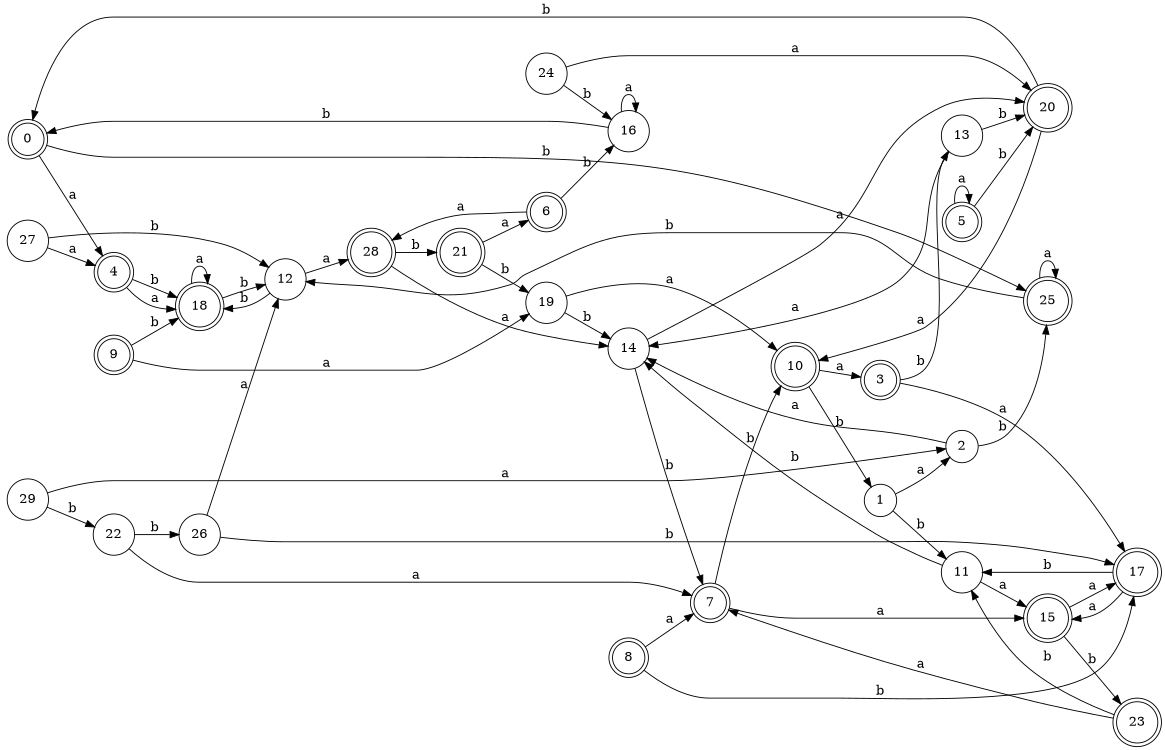 digraph n24_9 {
__start0 [label="" shape="none"];

rankdir=LR;
size="8,5";

s0 [style="rounded,filled", color="black", fillcolor="white" shape="doublecircle", label="0"];
s1 [style="filled", color="black", fillcolor="white" shape="circle", label="1"];
s2 [style="filled", color="black", fillcolor="white" shape="circle", label="2"];
s3 [style="rounded,filled", color="black", fillcolor="white" shape="doublecircle", label="3"];
s4 [style="rounded,filled", color="black", fillcolor="white" shape="doublecircle", label="4"];
s5 [style="rounded,filled", color="black", fillcolor="white" shape="doublecircle", label="5"];
s6 [style="rounded,filled", color="black", fillcolor="white" shape="doublecircle", label="6"];
s7 [style="rounded,filled", color="black", fillcolor="white" shape="doublecircle", label="7"];
s8 [style="rounded,filled", color="black", fillcolor="white" shape="doublecircle", label="8"];
s9 [style="rounded,filled", color="black", fillcolor="white" shape="doublecircle", label="9"];
s10 [style="rounded,filled", color="black", fillcolor="white" shape="doublecircle", label="10"];
s11 [style="filled", color="black", fillcolor="white" shape="circle", label="11"];
s12 [style="filled", color="black", fillcolor="white" shape="circle", label="12"];
s13 [style="filled", color="black", fillcolor="white" shape="circle", label="13"];
s14 [style="filled", color="black", fillcolor="white" shape="circle", label="14"];
s15 [style="rounded,filled", color="black", fillcolor="white" shape="doublecircle", label="15"];
s16 [style="filled", color="black", fillcolor="white" shape="circle", label="16"];
s17 [style="rounded,filled", color="black", fillcolor="white" shape="doublecircle", label="17"];
s18 [style="rounded,filled", color="black", fillcolor="white" shape="doublecircle", label="18"];
s19 [style="filled", color="black", fillcolor="white" shape="circle", label="19"];
s20 [style="rounded,filled", color="black", fillcolor="white" shape="doublecircle", label="20"];
s21 [style="rounded,filled", color="black", fillcolor="white" shape="doublecircle", label="21"];
s22 [style="filled", color="black", fillcolor="white" shape="circle", label="22"];
s23 [style="rounded,filled", color="black", fillcolor="white" shape="doublecircle", label="23"];
s24 [style="filled", color="black", fillcolor="white" shape="circle", label="24"];
s25 [style="rounded,filled", color="black", fillcolor="white" shape="doublecircle", label="25"];
s26 [style="filled", color="black", fillcolor="white" shape="circle", label="26"];
s27 [style="filled", color="black", fillcolor="white" shape="circle", label="27"];
s28 [style="rounded,filled", color="black", fillcolor="white" shape="doublecircle", label="28"];
s29 [style="filled", color="black", fillcolor="white" shape="circle", label="29"];
s0 -> s4 [label="a"];
s0 -> s25 [label="b"];
s1 -> s2 [label="a"];
s1 -> s11 [label="b"];
s2 -> s14 [label="a"];
s2 -> s25 [label="b"];
s3 -> s17 [label="a"];
s3 -> s13 [label="b"];
s4 -> s18 [label="a"];
s4 -> s18 [label="b"];
s5 -> s5 [label="a"];
s5 -> s20 [label="b"];
s6 -> s28 [label="a"];
s6 -> s16 [label="b"];
s7 -> s15 [label="a"];
s7 -> s10 [label="b"];
s8 -> s7 [label="a"];
s8 -> s17 [label="b"];
s9 -> s19 [label="a"];
s9 -> s18 [label="b"];
s10 -> s3 [label="a"];
s10 -> s1 [label="b"];
s11 -> s15 [label="a"];
s11 -> s14 [label="b"];
s12 -> s28 [label="a"];
s12 -> s18 [label="b"];
s13 -> s14 [label="a"];
s13 -> s20 [label="b"];
s14 -> s20 [label="a"];
s14 -> s7 [label="b"];
s15 -> s17 [label="a"];
s15 -> s23 [label="b"];
s16 -> s16 [label="a"];
s16 -> s0 [label="b"];
s17 -> s15 [label="a"];
s17 -> s11 [label="b"];
s18 -> s18 [label="a"];
s18 -> s12 [label="b"];
s19 -> s10 [label="a"];
s19 -> s14 [label="b"];
s20 -> s10 [label="a"];
s20 -> s0 [label="b"];
s21 -> s6 [label="a"];
s21 -> s19 [label="b"];
s22 -> s7 [label="a"];
s22 -> s26 [label="b"];
s23 -> s7 [label="a"];
s23 -> s11 [label="b"];
s24 -> s20 [label="a"];
s24 -> s16 [label="b"];
s25 -> s25 [label="a"];
s25 -> s12 [label="b"];
s26 -> s12 [label="a"];
s26 -> s17 [label="b"];
s27 -> s4 [label="a"];
s27 -> s12 [label="b"];
s28 -> s14 [label="a"];
s28 -> s21 [label="b"];
s29 -> s2 [label="a"];
s29 -> s22 [label="b"];

}